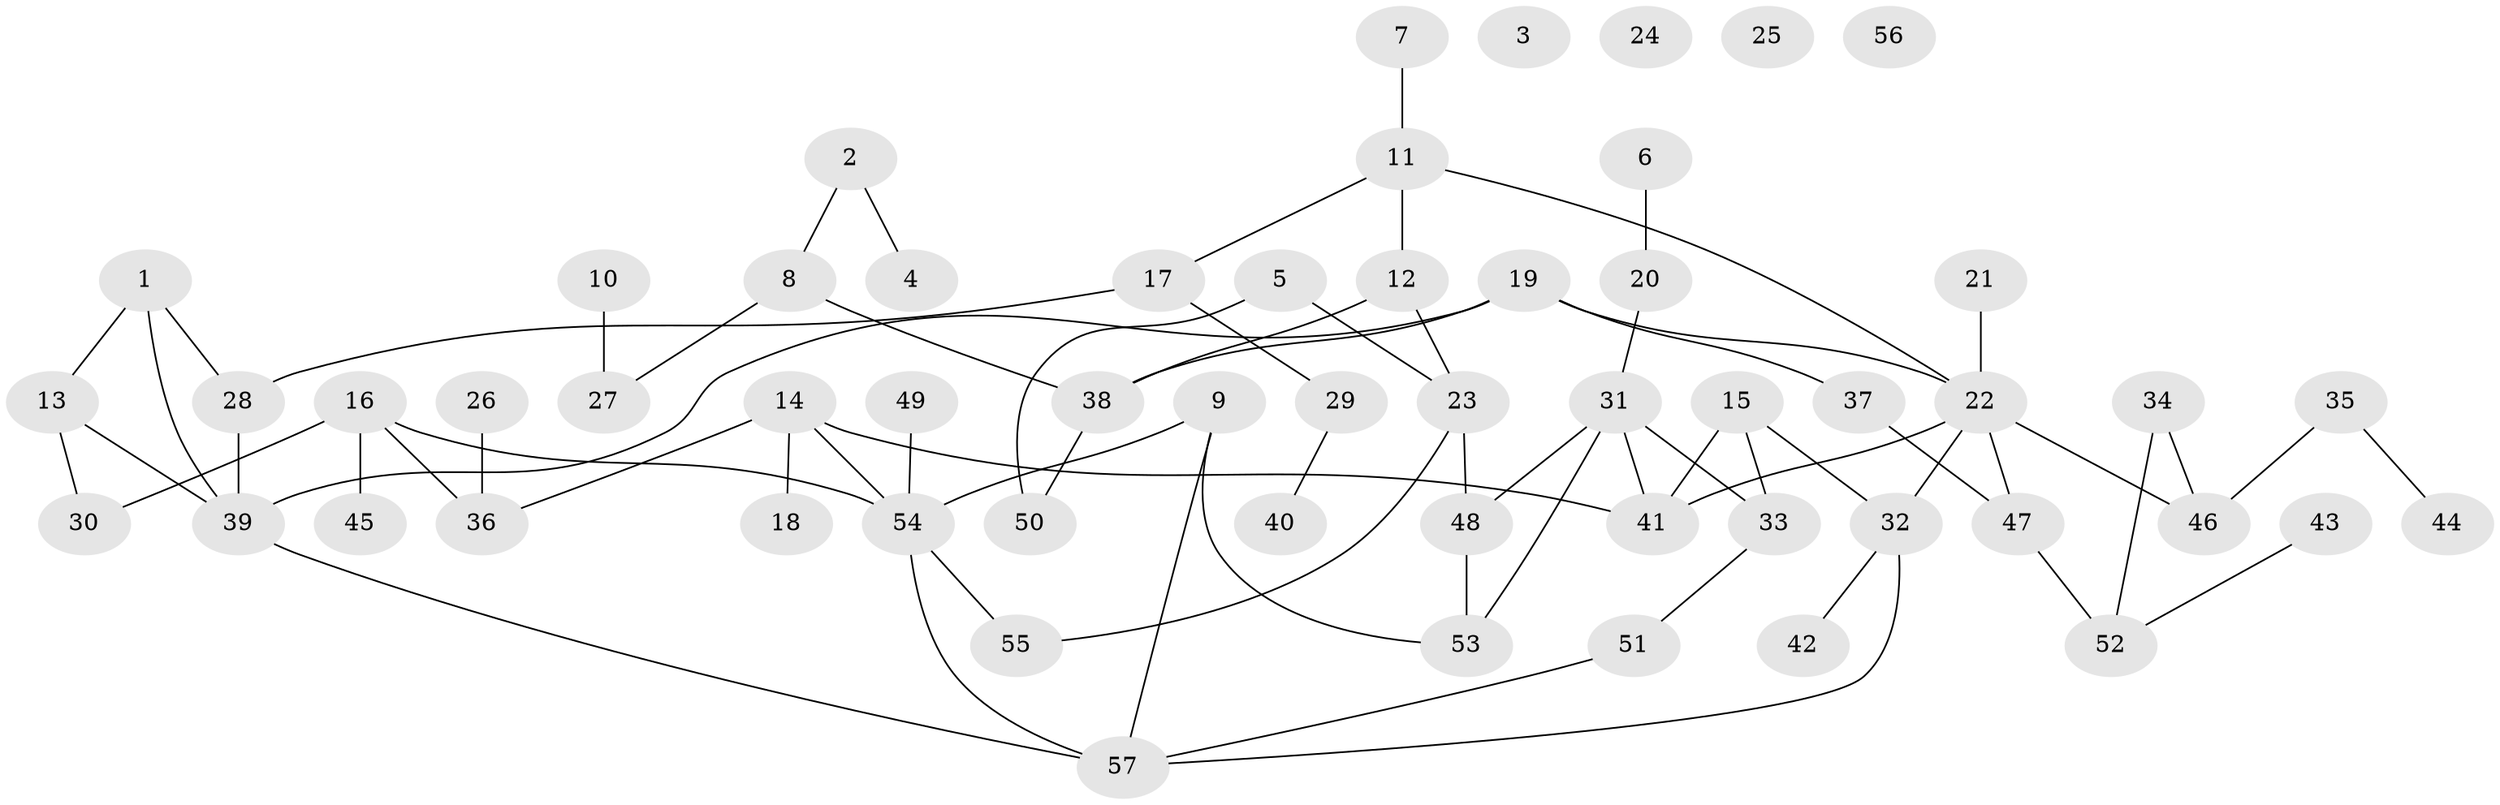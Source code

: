 // Generated by graph-tools (version 1.1) at 2025/49/03/09/25 03:49:11]
// undirected, 57 vertices, 71 edges
graph export_dot {
graph [start="1"]
  node [color=gray90,style=filled];
  1;
  2;
  3;
  4;
  5;
  6;
  7;
  8;
  9;
  10;
  11;
  12;
  13;
  14;
  15;
  16;
  17;
  18;
  19;
  20;
  21;
  22;
  23;
  24;
  25;
  26;
  27;
  28;
  29;
  30;
  31;
  32;
  33;
  34;
  35;
  36;
  37;
  38;
  39;
  40;
  41;
  42;
  43;
  44;
  45;
  46;
  47;
  48;
  49;
  50;
  51;
  52;
  53;
  54;
  55;
  56;
  57;
  1 -- 13;
  1 -- 28;
  1 -- 39;
  2 -- 4;
  2 -- 8;
  5 -- 23;
  5 -- 50;
  6 -- 20;
  7 -- 11;
  8 -- 27;
  8 -- 38;
  9 -- 53;
  9 -- 54;
  9 -- 57;
  10 -- 27;
  11 -- 12;
  11 -- 17;
  11 -- 22;
  12 -- 23;
  12 -- 38;
  13 -- 30;
  13 -- 39;
  14 -- 18;
  14 -- 36;
  14 -- 41;
  14 -- 54;
  15 -- 32;
  15 -- 33;
  15 -- 41;
  16 -- 30;
  16 -- 36;
  16 -- 45;
  16 -- 54;
  17 -- 28;
  17 -- 29;
  19 -- 22;
  19 -- 37;
  19 -- 38;
  19 -- 39;
  20 -- 31;
  21 -- 22;
  22 -- 32;
  22 -- 41;
  22 -- 46;
  22 -- 47;
  23 -- 48;
  23 -- 55;
  26 -- 36;
  28 -- 39;
  29 -- 40;
  31 -- 33;
  31 -- 41;
  31 -- 48;
  31 -- 53;
  32 -- 42;
  32 -- 57;
  33 -- 51;
  34 -- 46;
  34 -- 52;
  35 -- 44;
  35 -- 46;
  37 -- 47;
  38 -- 50;
  39 -- 57;
  43 -- 52;
  47 -- 52;
  48 -- 53;
  49 -- 54;
  51 -- 57;
  54 -- 55;
  54 -- 57;
}
